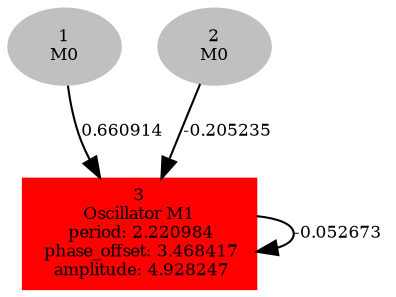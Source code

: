  digraph g{ forcelabels=true;
1[label=<1<BR/>M0>,color="grey",style=filled,fontsize=8];
2[label=<2<BR/>M0>,color="grey",style=filled,fontsize=8];
3 [label=<3<BR />Oscillator M1<BR /> period: 2.220984<BR /> phase_offset: 3.468417<BR /> amplitude: 4.928247>, shape=box,color=red,style=filled,fontsize=8];1 -> 3[label="0.660914 ",fontsize="8"];
2 -> 3[label="-0.205235 ",fontsize="8"];
3 -> 3[label="-0.052673 ",fontsize="8"];
 }

